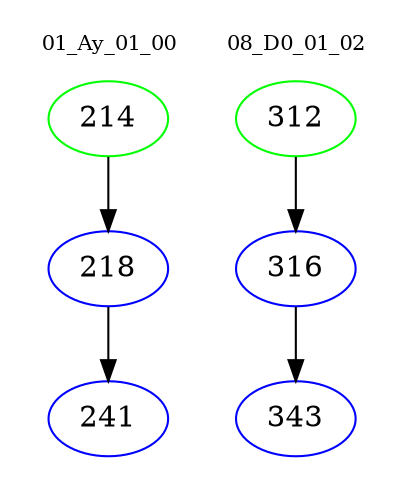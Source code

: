 digraph{
subgraph cluster_0 {
color = white
label = "01_Ay_01_00";
fontsize=10;
T0_214 [label="214", color="green"]
T0_214 -> T0_218 [color="black"]
T0_218 [label="218", color="blue"]
T0_218 -> T0_241 [color="black"]
T0_241 [label="241", color="blue"]
}
subgraph cluster_1 {
color = white
label = "08_D0_01_02";
fontsize=10;
T1_312 [label="312", color="green"]
T1_312 -> T1_316 [color="black"]
T1_316 [label="316", color="blue"]
T1_316 -> T1_343 [color="black"]
T1_343 [label="343", color="blue"]
}
}
